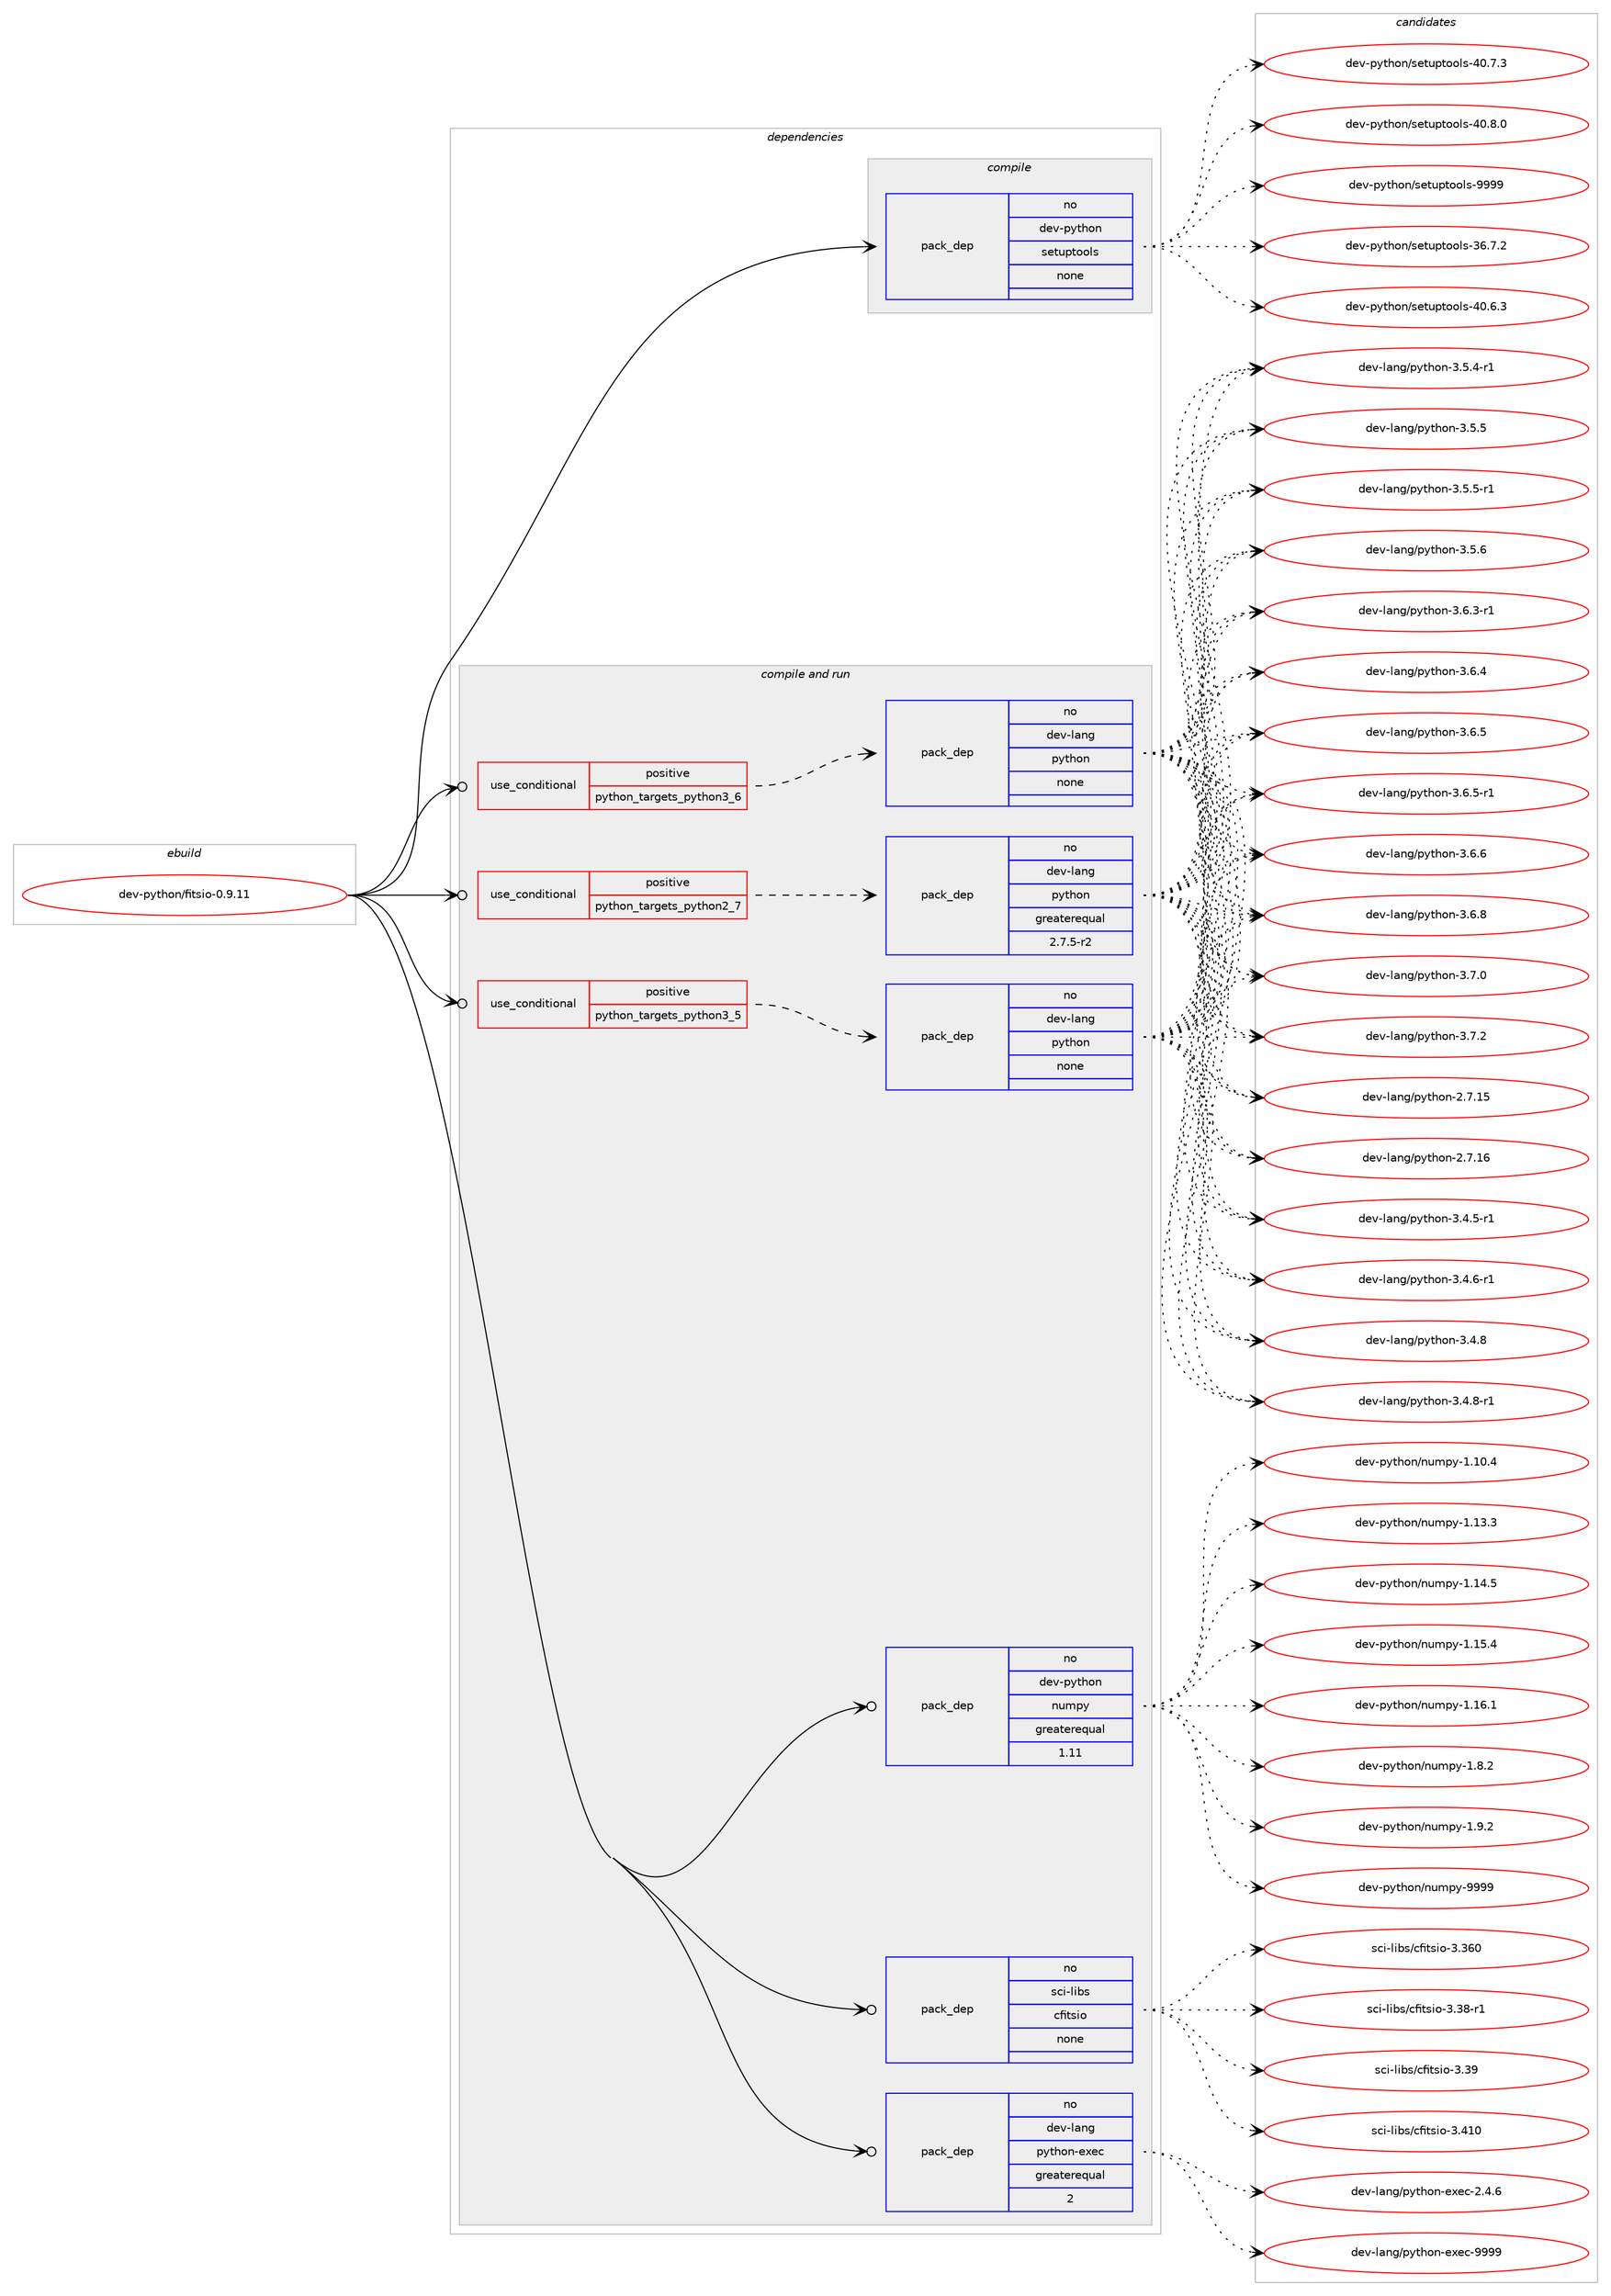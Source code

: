 digraph prolog {

# *************
# Graph options
# *************

newrank=true;
concentrate=true;
compound=true;
graph [rankdir=LR,fontname=Helvetica,fontsize=10,ranksep=1.5];#, ranksep=2.5, nodesep=0.2];
edge  [arrowhead=vee];
node  [fontname=Helvetica,fontsize=10];

# **********
# The ebuild
# **********

subgraph cluster_leftcol {
color=gray;
rank=same;
label=<<i>ebuild</i>>;
id [label="dev-python/fitsio-0.9.11", color=red, width=4, href="../dev-python/fitsio-0.9.11.svg"];
}

# ****************
# The dependencies
# ****************

subgraph cluster_midcol {
color=gray;
label=<<i>dependencies</i>>;
subgraph cluster_compile {
fillcolor="#eeeeee";
style=filled;
label=<<i>compile</i>>;
subgraph pack1011368 {
dependency1408802 [label=<<TABLE BORDER="0" CELLBORDER="1" CELLSPACING="0" CELLPADDING="4" WIDTH="220"><TR><TD ROWSPAN="6" CELLPADDING="30">pack_dep</TD></TR><TR><TD WIDTH="110">no</TD></TR><TR><TD>dev-python</TD></TR><TR><TD>setuptools</TD></TR><TR><TD>none</TD></TR><TR><TD></TD></TR></TABLE>>, shape=none, color=blue];
}
id:e -> dependency1408802:w [weight=20,style="solid",arrowhead="vee"];
}
subgraph cluster_compileandrun {
fillcolor="#eeeeee";
style=filled;
label=<<i>compile and run</i>>;
subgraph cond374175 {
dependency1408803 [label=<<TABLE BORDER="0" CELLBORDER="1" CELLSPACING="0" CELLPADDING="4"><TR><TD ROWSPAN="3" CELLPADDING="10">use_conditional</TD></TR><TR><TD>positive</TD></TR><TR><TD>python_targets_python2_7</TD></TR></TABLE>>, shape=none, color=red];
subgraph pack1011369 {
dependency1408804 [label=<<TABLE BORDER="0" CELLBORDER="1" CELLSPACING="0" CELLPADDING="4" WIDTH="220"><TR><TD ROWSPAN="6" CELLPADDING="30">pack_dep</TD></TR><TR><TD WIDTH="110">no</TD></TR><TR><TD>dev-lang</TD></TR><TR><TD>python</TD></TR><TR><TD>greaterequal</TD></TR><TR><TD>2.7.5-r2</TD></TR></TABLE>>, shape=none, color=blue];
}
dependency1408803:e -> dependency1408804:w [weight=20,style="dashed",arrowhead="vee"];
}
id:e -> dependency1408803:w [weight=20,style="solid",arrowhead="odotvee"];
subgraph cond374176 {
dependency1408805 [label=<<TABLE BORDER="0" CELLBORDER="1" CELLSPACING="0" CELLPADDING="4"><TR><TD ROWSPAN="3" CELLPADDING="10">use_conditional</TD></TR><TR><TD>positive</TD></TR><TR><TD>python_targets_python3_5</TD></TR></TABLE>>, shape=none, color=red];
subgraph pack1011370 {
dependency1408806 [label=<<TABLE BORDER="0" CELLBORDER="1" CELLSPACING="0" CELLPADDING="4" WIDTH="220"><TR><TD ROWSPAN="6" CELLPADDING="30">pack_dep</TD></TR><TR><TD WIDTH="110">no</TD></TR><TR><TD>dev-lang</TD></TR><TR><TD>python</TD></TR><TR><TD>none</TD></TR><TR><TD></TD></TR></TABLE>>, shape=none, color=blue];
}
dependency1408805:e -> dependency1408806:w [weight=20,style="dashed",arrowhead="vee"];
}
id:e -> dependency1408805:w [weight=20,style="solid",arrowhead="odotvee"];
subgraph cond374177 {
dependency1408807 [label=<<TABLE BORDER="0" CELLBORDER="1" CELLSPACING="0" CELLPADDING="4"><TR><TD ROWSPAN="3" CELLPADDING="10">use_conditional</TD></TR><TR><TD>positive</TD></TR><TR><TD>python_targets_python3_6</TD></TR></TABLE>>, shape=none, color=red];
subgraph pack1011371 {
dependency1408808 [label=<<TABLE BORDER="0" CELLBORDER="1" CELLSPACING="0" CELLPADDING="4" WIDTH="220"><TR><TD ROWSPAN="6" CELLPADDING="30">pack_dep</TD></TR><TR><TD WIDTH="110">no</TD></TR><TR><TD>dev-lang</TD></TR><TR><TD>python</TD></TR><TR><TD>none</TD></TR><TR><TD></TD></TR></TABLE>>, shape=none, color=blue];
}
dependency1408807:e -> dependency1408808:w [weight=20,style="dashed",arrowhead="vee"];
}
id:e -> dependency1408807:w [weight=20,style="solid",arrowhead="odotvee"];
subgraph pack1011372 {
dependency1408809 [label=<<TABLE BORDER="0" CELLBORDER="1" CELLSPACING="0" CELLPADDING="4" WIDTH="220"><TR><TD ROWSPAN="6" CELLPADDING="30">pack_dep</TD></TR><TR><TD WIDTH="110">no</TD></TR><TR><TD>dev-lang</TD></TR><TR><TD>python-exec</TD></TR><TR><TD>greaterequal</TD></TR><TR><TD>2</TD></TR></TABLE>>, shape=none, color=blue];
}
id:e -> dependency1408809:w [weight=20,style="solid",arrowhead="odotvee"];
subgraph pack1011373 {
dependency1408810 [label=<<TABLE BORDER="0" CELLBORDER="1" CELLSPACING="0" CELLPADDING="4" WIDTH="220"><TR><TD ROWSPAN="6" CELLPADDING="30">pack_dep</TD></TR><TR><TD WIDTH="110">no</TD></TR><TR><TD>dev-python</TD></TR><TR><TD>numpy</TD></TR><TR><TD>greaterequal</TD></TR><TR><TD>1.11</TD></TR></TABLE>>, shape=none, color=blue];
}
id:e -> dependency1408810:w [weight=20,style="solid",arrowhead="odotvee"];
subgraph pack1011374 {
dependency1408811 [label=<<TABLE BORDER="0" CELLBORDER="1" CELLSPACING="0" CELLPADDING="4" WIDTH="220"><TR><TD ROWSPAN="6" CELLPADDING="30">pack_dep</TD></TR><TR><TD WIDTH="110">no</TD></TR><TR><TD>sci-libs</TD></TR><TR><TD>cfitsio</TD></TR><TR><TD>none</TD></TR><TR><TD></TD></TR></TABLE>>, shape=none, color=blue];
}
id:e -> dependency1408811:w [weight=20,style="solid",arrowhead="odotvee"];
}
subgraph cluster_run {
fillcolor="#eeeeee";
style=filled;
label=<<i>run</i>>;
}
}

# **************
# The candidates
# **************

subgraph cluster_choices {
rank=same;
color=gray;
label=<<i>candidates</i>>;

subgraph choice1011368 {
color=black;
nodesep=1;
choice100101118451121211161041111104711510111611711211611111110811545515446554650 [label="dev-python/setuptools-36.7.2", color=red, width=4,href="../dev-python/setuptools-36.7.2.svg"];
choice100101118451121211161041111104711510111611711211611111110811545524846544651 [label="dev-python/setuptools-40.6.3", color=red, width=4,href="../dev-python/setuptools-40.6.3.svg"];
choice100101118451121211161041111104711510111611711211611111110811545524846554651 [label="dev-python/setuptools-40.7.3", color=red, width=4,href="../dev-python/setuptools-40.7.3.svg"];
choice100101118451121211161041111104711510111611711211611111110811545524846564648 [label="dev-python/setuptools-40.8.0", color=red, width=4,href="../dev-python/setuptools-40.8.0.svg"];
choice10010111845112121116104111110471151011161171121161111111081154557575757 [label="dev-python/setuptools-9999", color=red, width=4,href="../dev-python/setuptools-9999.svg"];
dependency1408802:e -> choice100101118451121211161041111104711510111611711211611111110811545515446554650:w [style=dotted,weight="100"];
dependency1408802:e -> choice100101118451121211161041111104711510111611711211611111110811545524846544651:w [style=dotted,weight="100"];
dependency1408802:e -> choice100101118451121211161041111104711510111611711211611111110811545524846554651:w [style=dotted,weight="100"];
dependency1408802:e -> choice100101118451121211161041111104711510111611711211611111110811545524846564648:w [style=dotted,weight="100"];
dependency1408802:e -> choice10010111845112121116104111110471151011161171121161111111081154557575757:w [style=dotted,weight="100"];
}
subgraph choice1011369 {
color=black;
nodesep=1;
choice10010111845108971101034711212111610411111045504655464953 [label="dev-lang/python-2.7.15", color=red, width=4,href="../dev-lang/python-2.7.15.svg"];
choice10010111845108971101034711212111610411111045504655464954 [label="dev-lang/python-2.7.16", color=red, width=4,href="../dev-lang/python-2.7.16.svg"];
choice1001011184510897110103471121211161041111104551465246534511449 [label="dev-lang/python-3.4.5-r1", color=red, width=4,href="../dev-lang/python-3.4.5-r1.svg"];
choice1001011184510897110103471121211161041111104551465246544511449 [label="dev-lang/python-3.4.6-r1", color=red, width=4,href="../dev-lang/python-3.4.6-r1.svg"];
choice100101118451089711010347112121116104111110455146524656 [label="dev-lang/python-3.4.8", color=red, width=4,href="../dev-lang/python-3.4.8.svg"];
choice1001011184510897110103471121211161041111104551465246564511449 [label="dev-lang/python-3.4.8-r1", color=red, width=4,href="../dev-lang/python-3.4.8-r1.svg"];
choice1001011184510897110103471121211161041111104551465346524511449 [label="dev-lang/python-3.5.4-r1", color=red, width=4,href="../dev-lang/python-3.5.4-r1.svg"];
choice100101118451089711010347112121116104111110455146534653 [label="dev-lang/python-3.5.5", color=red, width=4,href="../dev-lang/python-3.5.5.svg"];
choice1001011184510897110103471121211161041111104551465346534511449 [label="dev-lang/python-3.5.5-r1", color=red, width=4,href="../dev-lang/python-3.5.5-r1.svg"];
choice100101118451089711010347112121116104111110455146534654 [label="dev-lang/python-3.5.6", color=red, width=4,href="../dev-lang/python-3.5.6.svg"];
choice1001011184510897110103471121211161041111104551465446514511449 [label="dev-lang/python-3.6.3-r1", color=red, width=4,href="../dev-lang/python-3.6.3-r1.svg"];
choice100101118451089711010347112121116104111110455146544652 [label="dev-lang/python-3.6.4", color=red, width=4,href="../dev-lang/python-3.6.4.svg"];
choice100101118451089711010347112121116104111110455146544653 [label="dev-lang/python-3.6.5", color=red, width=4,href="../dev-lang/python-3.6.5.svg"];
choice1001011184510897110103471121211161041111104551465446534511449 [label="dev-lang/python-3.6.5-r1", color=red, width=4,href="../dev-lang/python-3.6.5-r1.svg"];
choice100101118451089711010347112121116104111110455146544654 [label="dev-lang/python-3.6.6", color=red, width=4,href="../dev-lang/python-3.6.6.svg"];
choice100101118451089711010347112121116104111110455146544656 [label="dev-lang/python-3.6.8", color=red, width=4,href="../dev-lang/python-3.6.8.svg"];
choice100101118451089711010347112121116104111110455146554648 [label="dev-lang/python-3.7.0", color=red, width=4,href="../dev-lang/python-3.7.0.svg"];
choice100101118451089711010347112121116104111110455146554650 [label="dev-lang/python-3.7.2", color=red, width=4,href="../dev-lang/python-3.7.2.svg"];
dependency1408804:e -> choice10010111845108971101034711212111610411111045504655464953:w [style=dotted,weight="100"];
dependency1408804:e -> choice10010111845108971101034711212111610411111045504655464954:w [style=dotted,weight="100"];
dependency1408804:e -> choice1001011184510897110103471121211161041111104551465246534511449:w [style=dotted,weight="100"];
dependency1408804:e -> choice1001011184510897110103471121211161041111104551465246544511449:w [style=dotted,weight="100"];
dependency1408804:e -> choice100101118451089711010347112121116104111110455146524656:w [style=dotted,weight="100"];
dependency1408804:e -> choice1001011184510897110103471121211161041111104551465246564511449:w [style=dotted,weight="100"];
dependency1408804:e -> choice1001011184510897110103471121211161041111104551465346524511449:w [style=dotted,weight="100"];
dependency1408804:e -> choice100101118451089711010347112121116104111110455146534653:w [style=dotted,weight="100"];
dependency1408804:e -> choice1001011184510897110103471121211161041111104551465346534511449:w [style=dotted,weight="100"];
dependency1408804:e -> choice100101118451089711010347112121116104111110455146534654:w [style=dotted,weight="100"];
dependency1408804:e -> choice1001011184510897110103471121211161041111104551465446514511449:w [style=dotted,weight="100"];
dependency1408804:e -> choice100101118451089711010347112121116104111110455146544652:w [style=dotted,weight="100"];
dependency1408804:e -> choice100101118451089711010347112121116104111110455146544653:w [style=dotted,weight="100"];
dependency1408804:e -> choice1001011184510897110103471121211161041111104551465446534511449:w [style=dotted,weight="100"];
dependency1408804:e -> choice100101118451089711010347112121116104111110455146544654:w [style=dotted,weight="100"];
dependency1408804:e -> choice100101118451089711010347112121116104111110455146544656:w [style=dotted,weight="100"];
dependency1408804:e -> choice100101118451089711010347112121116104111110455146554648:w [style=dotted,weight="100"];
dependency1408804:e -> choice100101118451089711010347112121116104111110455146554650:w [style=dotted,weight="100"];
}
subgraph choice1011370 {
color=black;
nodesep=1;
choice10010111845108971101034711212111610411111045504655464953 [label="dev-lang/python-2.7.15", color=red, width=4,href="../dev-lang/python-2.7.15.svg"];
choice10010111845108971101034711212111610411111045504655464954 [label="dev-lang/python-2.7.16", color=red, width=4,href="../dev-lang/python-2.7.16.svg"];
choice1001011184510897110103471121211161041111104551465246534511449 [label="dev-lang/python-3.4.5-r1", color=red, width=4,href="../dev-lang/python-3.4.5-r1.svg"];
choice1001011184510897110103471121211161041111104551465246544511449 [label="dev-lang/python-3.4.6-r1", color=red, width=4,href="../dev-lang/python-3.4.6-r1.svg"];
choice100101118451089711010347112121116104111110455146524656 [label="dev-lang/python-3.4.8", color=red, width=4,href="../dev-lang/python-3.4.8.svg"];
choice1001011184510897110103471121211161041111104551465246564511449 [label="dev-lang/python-3.4.8-r1", color=red, width=4,href="../dev-lang/python-3.4.8-r1.svg"];
choice1001011184510897110103471121211161041111104551465346524511449 [label="dev-lang/python-3.5.4-r1", color=red, width=4,href="../dev-lang/python-3.5.4-r1.svg"];
choice100101118451089711010347112121116104111110455146534653 [label="dev-lang/python-3.5.5", color=red, width=4,href="../dev-lang/python-3.5.5.svg"];
choice1001011184510897110103471121211161041111104551465346534511449 [label="dev-lang/python-3.5.5-r1", color=red, width=4,href="../dev-lang/python-3.5.5-r1.svg"];
choice100101118451089711010347112121116104111110455146534654 [label="dev-lang/python-3.5.6", color=red, width=4,href="../dev-lang/python-3.5.6.svg"];
choice1001011184510897110103471121211161041111104551465446514511449 [label="dev-lang/python-3.6.3-r1", color=red, width=4,href="../dev-lang/python-3.6.3-r1.svg"];
choice100101118451089711010347112121116104111110455146544652 [label="dev-lang/python-3.6.4", color=red, width=4,href="../dev-lang/python-3.6.4.svg"];
choice100101118451089711010347112121116104111110455146544653 [label="dev-lang/python-3.6.5", color=red, width=4,href="../dev-lang/python-3.6.5.svg"];
choice1001011184510897110103471121211161041111104551465446534511449 [label="dev-lang/python-3.6.5-r1", color=red, width=4,href="../dev-lang/python-3.6.5-r1.svg"];
choice100101118451089711010347112121116104111110455146544654 [label="dev-lang/python-3.6.6", color=red, width=4,href="../dev-lang/python-3.6.6.svg"];
choice100101118451089711010347112121116104111110455146544656 [label="dev-lang/python-3.6.8", color=red, width=4,href="../dev-lang/python-3.6.8.svg"];
choice100101118451089711010347112121116104111110455146554648 [label="dev-lang/python-3.7.0", color=red, width=4,href="../dev-lang/python-3.7.0.svg"];
choice100101118451089711010347112121116104111110455146554650 [label="dev-lang/python-3.7.2", color=red, width=4,href="../dev-lang/python-3.7.2.svg"];
dependency1408806:e -> choice10010111845108971101034711212111610411111045504655464953:w [style=dotted,weight="100"];
dependency1408806:e -> choice10010111845108971101034711212111610411111045504655464954:w [style=dotted,weight="100"];
dependency1408806:e -> choice1001011184510897110103471121211161041111104551465246534511449:w [style=dotted,weight="100"];
dependency1408806:e -> choice1001011184510897110103471121211161041111104551465246544511449:w [style=dotted,weight="100"];
dependency1408806:e -> choice100101118451089711010347112121116104111110455146524656:w [style=dotted,weight="100"];
dependency1408806:e -> choice1001011184510897110103471121211161041111104551465246564511449:w [style=dotted,weight="100"];
dependency1408806:e -> choice1001011184510897110103471121211161041111104551465346524511449:w [style=dotted,weight="100"];
dependency1408806:e -> choice100101118451089711010347112121116104111110455146534653:w [style=dotted,weight="100"];
dependency1408806:e -> choice1001011184510897110103471121211161041111104551465346534511449:w [style=dotted,weight="100"];
dependency1408806:e -> choice100101118451089711010347112121116104111110455146534654:w [style=dotted,weight="100"];
dependency1408806:e -> choice1001011184510897110103471121211161041111104551465446514511449:w [style=dotted,weight="100"];
dependency1408806:e -> choice100101118451089711010347112121116104111110455146544652:w [style=dotted,weight="100"];
dependency1408806:e -> choice100101118451089711010347112121116104111110455146544653:w [style=dotted,weight="100"];
dependency1408806:e -> choice1001011184510897110103471121211161041111104551465446534511449:w [style=dotted,weight="100"];
dependency1408806:e -> choice100101118451089711010347112121116104111110455146544654:w [style=dotted,weight="100"];
dependency1408806:e -> choice100101118451089711010347112121116104111110455146544656:w [style=dotted,weight="100"];
dependency1408806:e -> choice100101118451089711010347112121116104111110455146554648:w [style=dotted,weight="100"];
dependency1408806:e -> choice100101118451089711010347112121116104111110455146554650:w [style=dotted,weight="100"];
}
subgraph choice1011371 {
color=black;
nodesep=1;
choice10010111845108971101034711212111610411111045504655464953 [label="dev-lang/python-2.7.15", color=red, width=4,href="../dev-lang/python-2.7.15.svg"];
choice10010111845108971101034711212111610411111045504655464954 [label="dev-lang/python-2.7.16", color=red, width=4,href="../dev-lang/python-2.7.16.svg"];
choice1001011184510897110103471121211161041111104551465246534511449 [label="dev-lang/python-3.4.5-r1", color=red, width=4,href="../dev-lang/python-3.4.5-r1.svg"];
choice1001011184510897110103471121211161041111104551465246544511449 [label="dev-lang/python-3.4.6-r1", color=red, width=4,href="../dev-lang/python-3.4.6-r1.svg"];
choice100101118451089711010347112121116104111110455146524656 [label="dev-lang/python-3.4.8", color=red, width=4,href="../dev-lang/python-3.4.8.svg"];
choice1001011184510897110103471121211161041111104551465246564511449 [label="dev-lang/python-3.4.8-r1", color=red, width=4,href="../dev-lang/python-3.4.8-r1.svg"];
choice1001011184510897110103471121211161041111104551465346524511449 [label="dev-lang/python-3.5.4-r1", color=red, width=4,href="../dev-lang/python-3.5.4-r1.svg"];
choice100101118451089711010347112121116104111110455146534653 [label="dev-lang/python-3.5.5", color=red, width=4,href="../dev-lang/python-3.5.5.svg"];
choice1001011184510897110103471121211161041111104551465346534511449 [label="dev-lang/python-3.5.5-r1", color=red, width=4,href="../dev-lang/python-3.5.5-r1.svg"];
choice100101118451089711010347112121116104111110455146534654 [label="dev-lang/python-3.5.6", color=red, width=4,href="../dev-lang/python-3.5.6.svg"];
choice1001011184510897110103471121211161041111104551465446514511449 [label="dev-lang/python-3.6.3-r1", color=red, width=4,href="../dev-lang/python-3.6.3-r1.svg"];
choice100101118451089711010347112121116104111110455146544652 [label="dev-lang/python-3.6.4", color=red, width=4,href="../dev-lang/python-3.6.4.svg"];
choice100101118451089711010347112121116104111110455146544653 [label="dev-lang/python-3.6.5", color=red, width=4,href="../dev-lang/python-3.6.5.svg"];
choice1001011184510897110103471121211161041111104551465446534511449 [label="dev-lang/python-3.6.5-r1", color=red, width=4,href="../dev-lang/python-3.6.5-r1.svg"];
choice100101118451089711010347112121116104111110455146544654 [label="dev-lang/python-3.6.6", color=red, width=4,href="../dev-lang/python-3.6.6.svg"];
choice100101118451089711010347112121116104111110455146544656 [label="dev-lang/python-3.6.8", color=red, width=4,href="../dev-lang/python-3.6.8.svg"];
choice100101118451089711010347112121116104111110455146554648 [label="dev-lang/python-3.7.0", color=red, width=4,href="../dev-lang/python-3.7.0.svg"];
choice100101118451089711010347112121116104111110455146554650 [label="dev-lang/python-3.7.2", color=red, width=4,href="../dev-lang/python-3.7.2.svg"];
dependency1408808:e -> choice10010111845108971101034711212111610411111045504655464953:w [style=dotted,weight="100"];
dependency1408808:e -> choice10010111845108971101034711212111610411111045504655464954:w [style=dotted,weight="100"];
dependency1408808:e -> choice1001011184510897110103471121211161041111104551465246534511449:w [style=dotted,weight="100"];
dependency1408808:e -> choice1001011184510897110103471121211161041111104551465246544511449:w [style=dotted,weight="100"];
dependency1408808:e -> choice100101118451089711010347112121116104111110455146524656:w [style=dotted,weight="100"];
dependency1408808:e -> choice1001011184510897110103471121211161041111104551465246564511449:w [style=dotted,weight="100"];
dependency1408808:e -> choice1001011184510897110103471121211161041111104551465346524511449:w [style=dotted,weight="100"];
dependency1408808:e -> choice100101118451089711010347112121116104111110455146534653:w [style=dotted,weight="100"];
dependency1408808:e -> choice1001011184510897110103471121211161041111104551465346534511449:w [style=dotted,weight="100"];
dependency1408808:e -> choice100101118451089711010347112121116104111110455146534654:w [style=dotted,weight="100"];
dependency1408808:e -> choice1001011184510897110103471121211161041111104551465446514511449:w [style=dotted,weight="100"];
dependency1408808:e -> choice100101118451089711010347112121116104111110455146544652:w [style=dotted,weight="100"];
dependency1408808:e -> choice100101118451089711010347112121116104111110455146544653:w [style=dotted,weight="100"];
dependency1408808:e -> choice1001011184510897110103471121211161041111104551465446534511449:w [style=dotted,weight="100"];
dependency1408808:e -> choice100101118451089711010347112121116104111110455146544654:w [style=dotted,weight="100"];
dependency1408808:e -> choice100101118451089711010347112121116104111110455146544656:w [style=dotted,weight="100"];
dependency1408808:e -> choice100101118451089711010347112121116104111110455146554648:w [style=dotted,weight="100"];
dependency1408808:e -> choice100101118451089711010347112121116104111110455146554650:w [style=dotted,weight="100"];
}
subgraph choice1011372 {
color=black;
nodesep=1;
choice1001011184510897110103471121211161041111104510112010199455046524654 [label="dev-lang/python-exec-2.4.6", color=red, width=4,href="../dev-lang/python-exec-2.4.6.svg"];
choice10010111845108971101034711212111610411111045101120101994557575757 [label="dev-lang/python-exec-9999", color=red, width=4,href="../dev-lang/python-exec-9999.svg"];
dependency1408809:e -> choice1001011184510897110103471121211161041111104510112010199455046524654:w [style=dotted,weight="100"];
dependency1408809:e -> choice10010111845108971101034711212111610411111045101120101994557575757:w [style=dotted,weight="100"];
}
subgraph choice1011373 {
color=black;
nodesep=1;
choice100101118451121211161041111104711011710911212145494649484652 [label="dev-python/numpy-1.10.4", color=red, width=4,href="../dev-python/numpy-1.10.4.svg"];
choice100101118451121211161041111104711011710911212145494649514651 [label="dev-python/numpy-1.13.3", color=red, width=4,href="../dev-python/numpy-1.13.3.svg"];
choice100101118451121211161041111104711011710911212145494649524653 [label="dev-python/numpy-1.14.5", color=red, width=4,href="../dev-python/numpy-1.14.5.svg"];
choice100101118451121211161041111104711011710911212145494649534652 [label="dev-python/numpy-1.15.4", color=red, width=4,href="../dev-python/numpy-1.15.4.svg"];
choice100101118451121211161041111104711011710911212145494649544649 [label="dev-python/numpy-1.16.1", color=red, width=4,href="../dev-python/numpy-1.16.1.svg"];
choice1001011184511212111610411111047110117109112121454946564650 [label="dev-python/numpy-1.8.2", color=red, width=4,href="../dev-python/numpy-1.8.2.svg"];
choice1001011184511212111610411111047110117109112121454946574650 [label="dev-python/numpy-1.9.2", color=red, width=4,href="../dev-python/numpy-1.9.2.svg"];
choice10010111845112121116104111110471101171091121214557575757 [label="dev-python/numpy-9999", color=red, width=4,href="../dev-python/numpy-9999.svg"];
dependency1408810:e -> choice100101118451121211161041111104711011710911212145494649484652:w [style=dotted,weight="100"];
dependency1408810:e -> choice100101118451121211161041111104711011710911212145494649514651:w [style=dotted,weight="100"];
dependency1408810:e -> choice100101118451121211161041111104711011710911212145494649524653:w [style=dotted,weight="100"];
dependency1408810:e -> choice100101118451121211161041111104711011710911212145494649534652:w [style=dotted,weight="100"];
dependency1408810:e -> choice100101118451121211161041111104711011710911212145494649544649:w [style=dotted,weight="100"];
dependency1408810:e -> choice1001011184511212111610411111047110117109112121454946564650:w [style=dotted,weight="100"];
dependency1408810:e -> choice1001011184511212111610411111047110117109112121454946574650:w [style=dotted,weight="100"];
dependency1408810:e -> choice10010111845112121116104111110471101171091121214557575757:w [style=dotted,weight="100"];
}
subgraph choice1011374 {
color=black;
nodesep=1;
choice1159910545108105981154799102105116115105111455146515448 [label="sci-libs/cfitsio-3.360", color=red, width=4,href="../sci-libs/cfitsio-3.360.svg"];
choice115991054510810598115479910210511611510511145514651564511449 [label="sci-libs/cfitsio-3.38-r1", color=red, width=4,href="../sci-libs/cfitsio-3.38-r1.svg"];
choice11599105451081059811547991021051161151051114551465157 [label="sci-libs/cfitsio-3.39", color=red, width=4,href="../sci-libs/cfitsio-3.39.svg"];
choice1159910545108105981154799102105116115105111455146524948 [label="sci-libs/cfitsio-3.410", color=red, width=4,href="../sci-libs/cfitsio-3.410.svg"];
dependency1408811:e -> choice1159910545108105981154799102105116115105111455146515448:w [style=dotted,weight="100"];
dependency1408811:e -> choice115991054510810598115479910210511611510511145514651564511449:w [style=dotted,weight="100"];
dependency1408811:e -> choice11599105451081059811547991021051161151051114551465157:w [style=dotted,weight="100"];
dependency1408811:e -> choice1159910545108105981154799102105116115105111455146524948:w [style=dotted,weight="100"];
}
}

}
